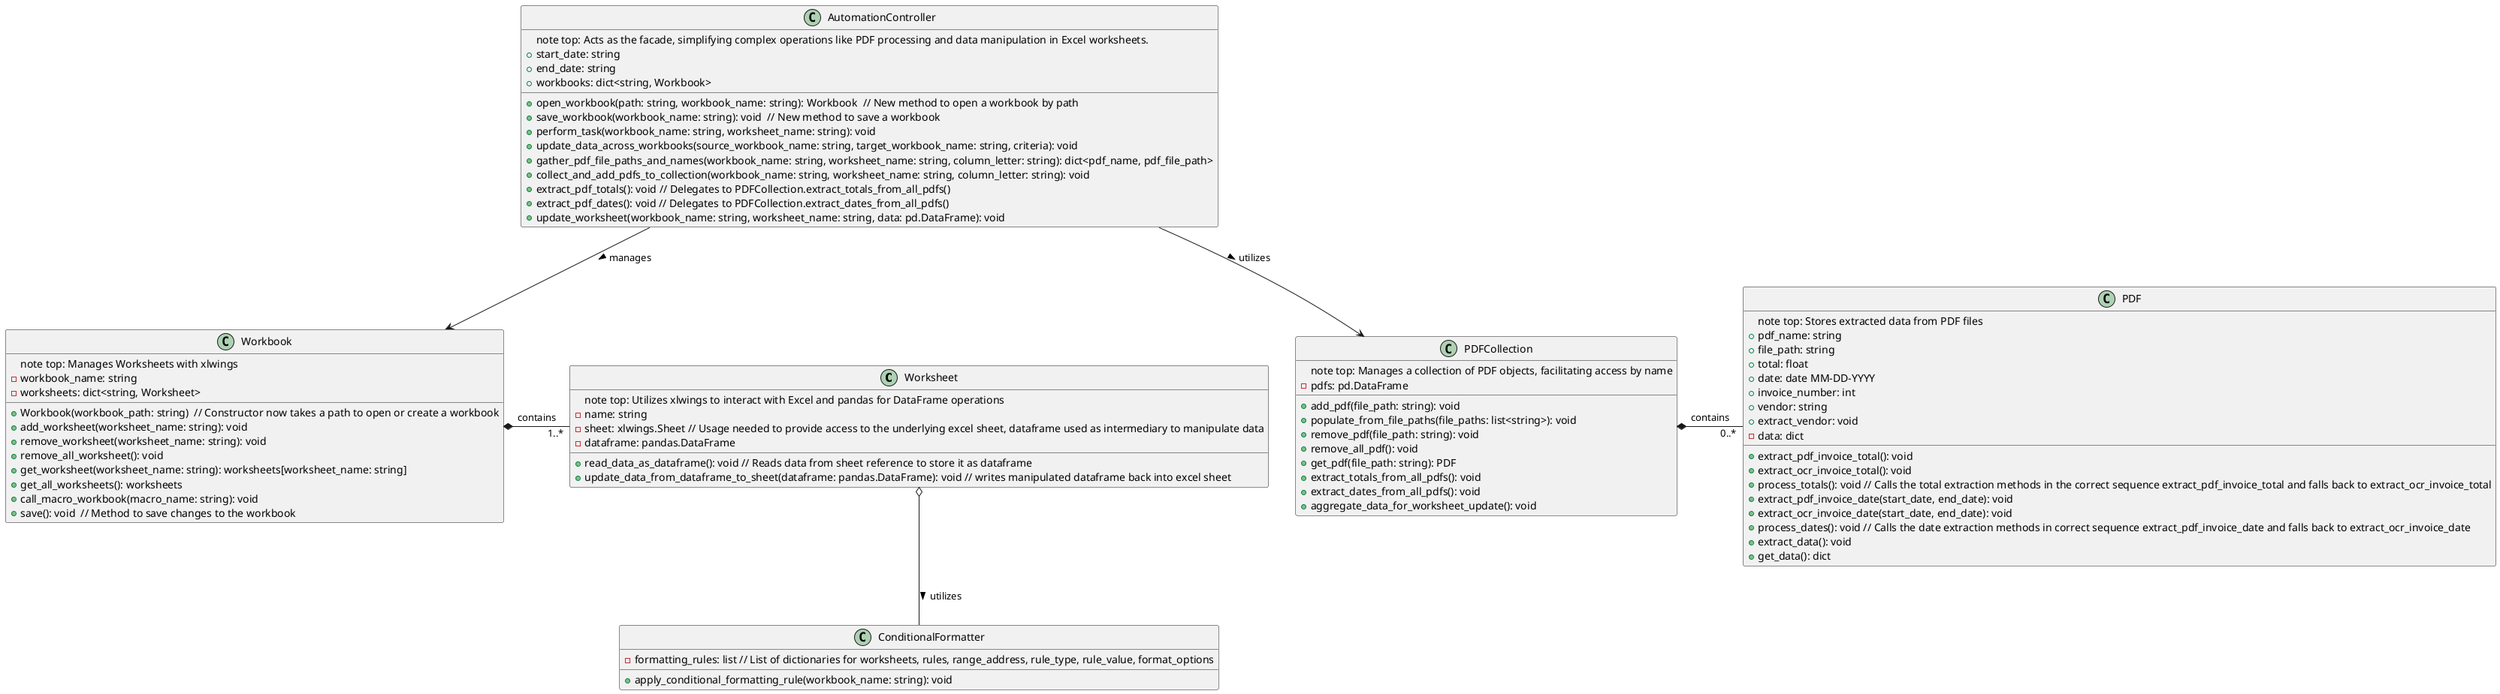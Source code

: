 @startuml
'https://plantuml.com/class-diagram

class Worksheet {
    note top: Utilizes xlwings to interact with Excel and pandas for DataFrame operations
    - name: string
    - sheet: xlwings.Sheet // Usage needed to provide access to the underlying excel sheet, dataframe used as intermediary to manipulate data
    - dataframe: pandas.DataFrame
    + read_data_as_dataframe(): void // Reads data from sheet reference to store it as dataframe
    + update_data_from_dataframe_to_sheet(dataframe: pandas.DataFrame): void // writes manipulated dataframe back into excel sheet
}

class ConditionalFormatter {
    - formatting_rules: list // List of dictionaries for worksheets, rules, range_address, rule_type, rule_value, format_options
    + apply_conditional_formatting_rule(workbook_name: string): void
}

class Workbook {
    note top: Manages Worksheets with xlwings
    - workbook_name: string
    - worksheets: dict<string, Worksheet>
    + Workbook(workbook_path: string)  // Constructor now takes a path to open or create a workbook
    + add_worksheet(worksheet_name: string): void
    + remove_worksheet(worksheet_name: string): void
    + remove_all_worksheet(): void
    + get_worksheet(worksheet_name: string): worksheets[worksheet_name: string]
    + get_all_worksheets(): worksheets
    + call_macro_workbook(macro_name: string): void
    + save(): void  // Method to save changes to the workbook
}

class PDF {
    note top: Stores extracted data from PDF files
    + pdf_name: string
    + file_path: string
    + total: float
    + date: date MM-DD-YYYY
    + invoice_number: int
    + vendor: string
    + extract_pdf_invoice_total(): void
    + extract_ocr_invoice_total(): void
    + process_totals(): void // Calls the total extraction methods in the correct sequence extract_pdf_invoice_total and falls back to extract_ocr_invoice_total
    + extract_pdf_invoice_date(start_date, end_date): void
    + extract_ocr_invoice_date(start_date, end_date): void
    + process_dates(): void // Calls the date extraction methods in correct sequence extract_pdf_invoice_date and falls back to extract_ocr_invoice_date
    + extract_vendor: void
    - data: dict
    + extract_data(): void
    + get_data(): dict
}

class PDFCollection {
    note top: Manages a collection of PDF objects, facilitating access by name
    - pdfs: pd.DataFrame
    + add_pdf(file_path: string): void
    + populate_from_file_paths(file_paths: list<string>): void
    + remove_pdf(file_path: string): void
    + remove_all_pdf(): void
    + get_pdf(file_path: string): PDF
    + extract_totals_from_all_pdfs(): void
    + extract_dates_from_all_pdfs(): void
    + aggregate_data_for_worksheet_update(): void
}

class AutomationController {
    note top: Acts as the facade, simplifying complex operations like PDF processing and data manipulation in Excel worksheets.
    + start_date: string
    + end_date: string
    + workbooks: dict<string, Workbook>
    + open_workbook(path: string, workbook_name: string): Workbook  // New method to open a workbook by path
    + save_workbook(workbook_name: string): void  // New method to save a workbook
    + perform_task(workbook_name: string, worksheet_name: string): void
    + update_data_across_workbooks(source_workbook_name: string, target_workbook_name: string, criteria): void
    + gather_pdf_file_paths_and_names(workbook_name: string, worksheet_name: string, column_letter: string): dict<pdf_name, pdf_file_path>
    + collect_and_add_pdfs_to_collection(workbook_name: string, worksheet_name: string, column_letter: string): void
    + extract_pdf_totals(): void // Delegates to PDFCollection.extract_totals_from_all_pdfs()
    + extract_pdf_dates(): void // Delegates to PDFCollection.extract_dates_from_all_pdfs()
    + update_worksheet(workbook_name: string, worksheet_name: string, data: pd.DataFrame): void
}

Workbook *- "1..*" Worksheet : contains
Worksheet o-- ConditionalFormatter: utilizes >
PDFCollection *- "0..*" PDF : contains
AutomationController --> Workbook : manages >
AutomationController --> PDFCollection : utilizes >


@enduml
